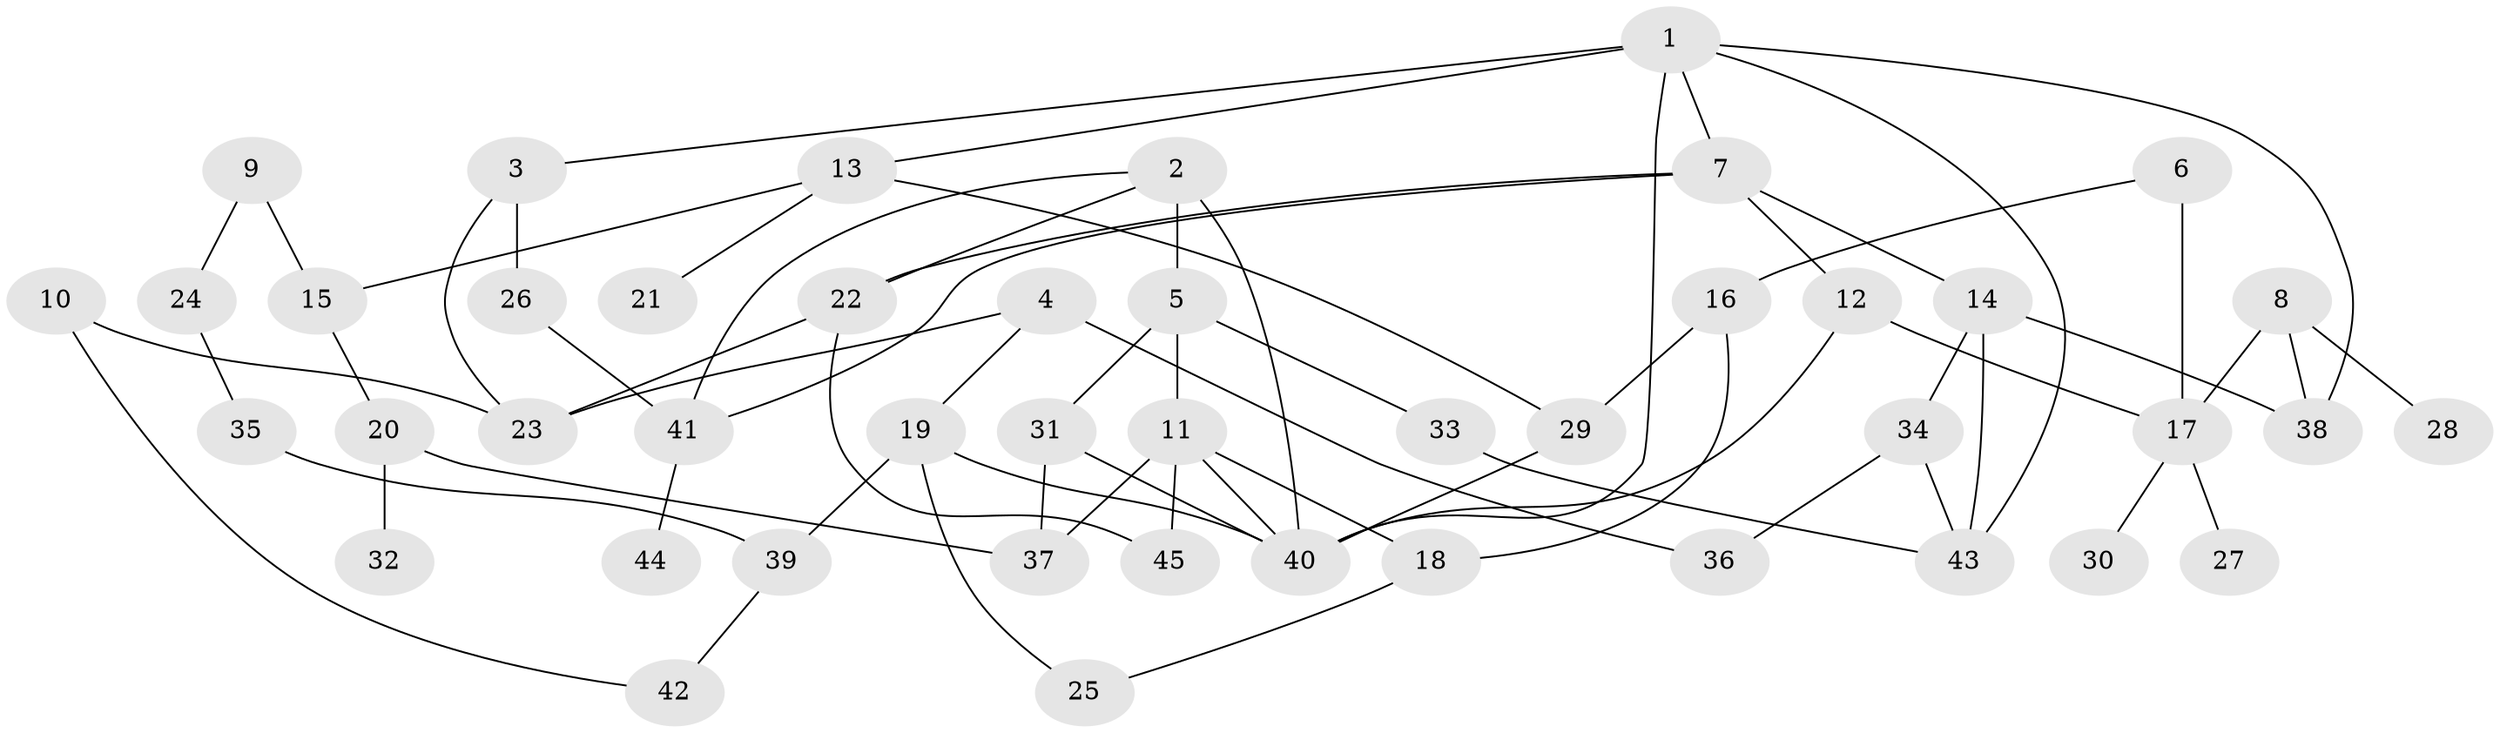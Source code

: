 // original degree distribution, {6: 0.044444444444444446, 10: 0.011111111111111112, 4: 0.07777777777777778, 3: 0.2777777777777778, 1: 0.24444444444444444, 2: 0.3111111111111111, 5: 0.03333333333333333}
// Generated by graph-tools (version 1.1) at 2025/01/03/09/25 03:01:08]
// undirected, 45 vertices, 67 edges
graph export_dot {
graph [start="1"]
  node [color=gray90,style=filled];
  1;
  2;
  3;
  4;
  5;
  6;
  7;
  8;
  9;
  10;
  11;
  12;
  13;
  14;
  15;
  16;
  17;
  18;
  19;
  20;
  21;
  22;
  23;
  24;
  25;
  26;
  27;
  28;
  29;
  30;
  31;
  32;
  33;
  34;
  35;
  36;
  37;
  38;
  39;
  40;
  41;
  42;
  43;
  44;
  45;
  1 -- 3 [weight=1.0];
  1 -- 7 [weight=1.0];
  1 -- 13 [weight=1.0];
  1 -- 38 [weight=1.0];
  1 -- 40 [weight=1.0];
  1 -- 43 [weight=1.0];
  2 -- 5 [weight=1.0];
  2 -- 22 [weight=1.0];
  2 -- 40 [weight=2.0];
  2 -- 41 [weight=1.0];
  3 -- 23 [weight=1.0];
  3 -- 26 [weight=1.0];
  4 -- 19 [weight=1.0];
  4 -- 23 [weight=1.0];
  4 -- 36 [weight=1.0];
  5 -- 11 [weight=1.0];
  5 -- 31 [weight=1.0];
  5 -- 33 [weight=1.0];
  6 -- 16 [weight=1.0];
  6 -- 17 [weight=1.0];
  7 -- 12 [weight=1.0];
  7 -- 14 [weight=1.0];
  7 -- 22 [weight=1.0];
  7 -- 41 [weight=1.0];
  8 -- 17 [weight=1.0];
  8 -- 28 [weight=1.0];
  8 -- 38 [weight=1.0];
  9 -- 15 [weight=1.0];
  9 -- 24 [weight=1.0];
  10 -- 23 [weight=1.0];
  10 -- 42 [weight=1.0];
  11 -- 18 [weight=1.0];
  11 -- 37 [weight=1.0];
  11 -- 40 [weight=2.0];
  11 -- 45 [weight=1.0];
  12 -- 17 [weight=1.0];
  12 -- 40 [weight=1.0];
  13 -- 15 [weight=1.0];
  13 -- 21 [weight=1.0];
  13 -- 29 [weight=1.0];
  14 -- 34 [weight=1.0];
  14 -- 38 [weight=1.0];
  14 -- 43 [weight=1.0];
  15 -- 20 [weight=1.0];
  16 -- 18 [weight=1.0];
  16 -- 29 [weight=1.0];
  17 -- 27 [weight=1.0];
  17 -- 30 [weight=1.0];
  18 -- 25 [weight=1.0];
  19 -- 25 [weight=1.0];
  19 -- 39 [weight=1.0];
  19 -- 40 [weight=2.0];
  20 -- 32 [weight=1.0];
  20 -- 37 [weight=1.0];
  22 -- 23 [weight=1.0];
  22 -- 45 [weight=1.0];
  24 -- 35 [weight=1.0];
  26 -- 41 [weight=1.0];
  29 -- 40 [weight=1.0];
  31 -- 37 [weight=1.0];
  31 -- 40 [weight=1.0];
  33 -- 43 [weight=1.0];
  34 -- 36 [weight=1.0];
  34 -- 43 [weight=1.0];
  35 -- 39 [weight=1.0];
  39 -- 42 [weight=1.0];
  41 -- 44 [weight=1.0];
}

